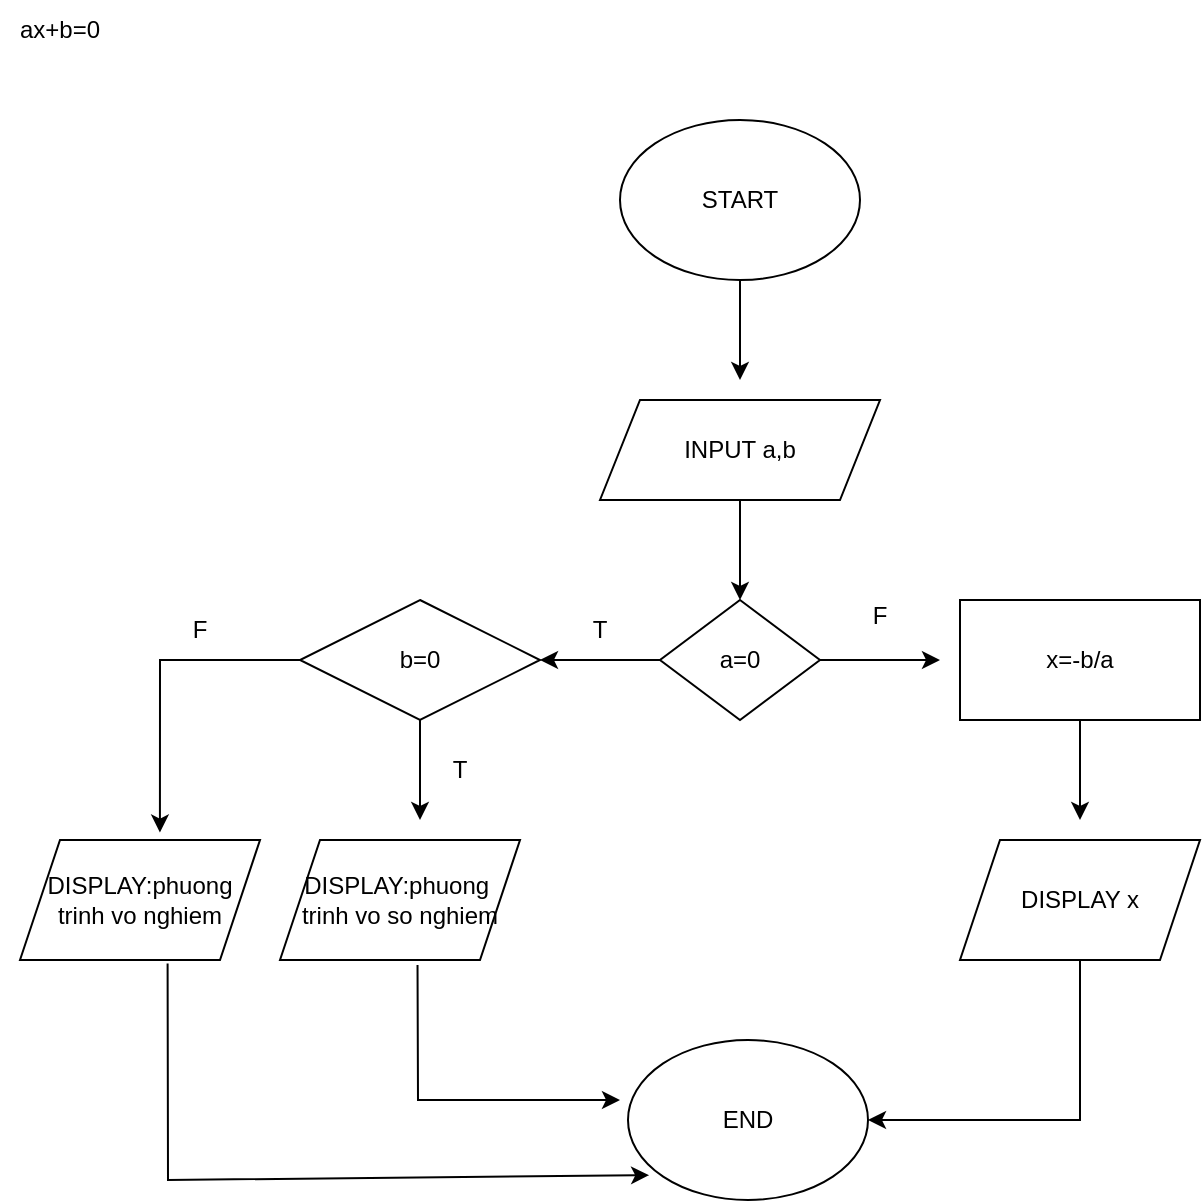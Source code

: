 <mxfile version="24.3.1" type="device">
  <diagram name="Trang-1" id="M_B03qFJv-36orA2CtsA">
    <mxGraphModel dx="1564" dy="695" grid="1" gridSize="10" guides="1" tooltips="1" connect="1" arrows="1" fold="1" page="1" pageScale="1" pageWidth="827" pageHeight="1169" math="0" shadow="0">
      <root>
        <mxCell id="0" />
        <mxCell id="1" parent="0" />
        <mxCell id="qAv36FI6M7mcLOQF0-my-1" value="START" style="ellipse;whiteSpace=wrap;html=1;" vertex="1" parent="1">
          <mxGeometry x="350" y="100" width="120" height="80" as="geometry" />
        </mxCell>
        <mxCell id="qAv36FI6M7mcLOQF0-my-2" value="ax+b=0" style="text;html=1;align=center;verticalAlign=middle;whiteSpace=wrap;rounded=0;" vertex="1" parent="1">
          <mxGeometry x="40" y="40" width="60" height="30" as="geometry" />
        </mxCell>
        <mxCell id="qAv36FI6M7mcLOQF0-my-3" value="" style="endArrow=classic;html=1;rounded=0;exitX=0.5;exitY=1;exitDx=0;exitDy=0;" edge="1" parent="1" source="qAv36FI6M7mcLOQF0-my-1">
          <mxGeometry width="50" height="50" relative="1" as="geometry">
            <mxPoint x="390" y="300" as="sourcePoint" />
            <mxPoint x="410" y="230" as="targetPoint" />
          </mxGeometry>
        </mxCell>
        <mxCell id="qAv36FI6M7mcLOQF0-my-6" style="edgeStyle=orthogonalEdgeStyle;rounded=0;orthogonalLoop=1;jettySize=auto;html=1;entryX=0.5;entryY=0;entryDx=0;entryDy=0;" edge="1" parent="1" source="qAv36FI6M7mcLOQF0-my-4" target="qAv36FI6M7mcLOQF0-my-7">
          <mxGeometry relative="1" as="geometry">
            <mxPoint x="410" y="340" as="targetPoint" />
          </mxGeometry>
        </mxCell>
        <mxCell id="qAv36FI6M7mcLOQF0-my-4" value="" style="shape=parallelogram;perimeter=parallelogramPerimeter;whiteSpace=wrap;html=1;fixedSize=1;" vertex="1" parent="1">
          <mxGeometry x="340" y="240" width="140" height="50" as="geometry" />
        </mxCell>
        <mxCell id="qAv36FI6M7mcLOQF0-my-5" value="INPUT a,b" style="text;html=1;align=center;verticalAlign=middle;whiteSpace=wrap;rounded=0;" vertex="1" parent="1">
          <mxGeometry x="380" y="250" width="60" height="30" as="geometry" />
        </mxCell>
        <mxCell id="qAv36FI6M7mcLOQF0-my-9" style="edgeStyle=orthogonalEdgeStyle;rounded=0;orthogonalLoop=1;jettySize=auto;html=1;" edge="1" parent="1" source="qAv36FI6M7mcLOQF0-my-7">
          <mxGeometry relative="1" as="geometry">
            <mxPoint x="510" y="370" as="targetPoint" />
          </mxGeometry>
        </mxCell>
        <mxCell id="qAv36FI6M7mcLOQF0-my-18" style="edgeStyle=orthogonalEdgeStyle;rounded=0;orthogonalLoop=1;jettySize=auto;html=1;" edge="1" parent="1" source="qAv36FI6M7mcLOQF0-my-7">
          <mxGeometry relative="1" as="geometry">
            <mxPoint x="310" y="370" as="targetPoint" />
          </mxGeometry>
        </mxCell>
        <mxCell id="qAv36FI6M7mcLOQF0-my-7" value="a=0" style="rhombus;whiteSpace=wrap;html=1;" vertex="1" parent="1">
          <mxGeometry x="370" y="340" width="80" height="60" as="geometry" />
        </mxCell>
        <mxCell id="qAv36FI6M7mcLOQF0-my-10" value="F&lt;div&gt;&lt;br&gt;&lt;/div&gt;" style="text;html=1;align=center;verticalAlign=middle;whiteSpace=wrap;rounded=0;" vertex="1" parent="1">
          <mxGeometry x="450" y="340" width="60" height="30" as="geometry" />
        </mxCell>
        <mxCell id="qAv36FI6M7mcLOQF0-my-15" style="edgeStyle=orthogonalEdgeStyle;rounded=0;orthogonalLoop=1;jettySize=auto;html=1;" edge="1" parent="1" source="qAv36FI6M7mcLOQF0-my-13">
          <mxGeometry relative="1" as="geometry">
            <mxPoint x="580" y="450" as="targetPoint" />
          </mxGeometry>
        </mxCell>
        <mxCell id="qAv36FI6M7mcLOQF0-my-13" value="x=-b/a" style="rounded=0;whiteSpace=wrap;html=1;" vertex="1" parent="1">
          <mxGeometry x="520" y="340" width="120" height="60" as="geometry" />
        </mxCell>
        <mxCell id="qAv36FI6M7mcLOQF0-my-16" value="DISPLAY x" style="shape=parallelogram;perimeter=parallelogramPerimeter;whiteSpace=wrap;html=1;fixedSize=1;" vertex="1" parent="1">
          <mxGeometry x="520" y="460" width="120" height="60" as="geometry" />
        </mxCell>
        <mxCell id="qAv36FI6M7mcLOQF0-my-19" value="T" style="text;html=1;align=center;verticalAlign=middle;whiteSpace=wrap;rounded=0;" vertex="1" parent="1">
          <mxGeometry x="310" y="340" width="60" height="30" as="geometry" />
        </mxCell>
        <mxCell id="qAv36FI6M7mcLOQF0-my-23" style="edgeStyle=orthogonalEdgeStyle;rounded=0;orthogonalLoop=1;jettySize=auto;html=1;" edge="1" parent="1" source="qAv36FI6M7mcLOQF0-my-20">
          <mxGeometry relative="1" as="geometry">
            <mxPoint x="250" y="450" as="targetPoint" />
          </mxGeometry>
        </mxCell>
        <mxCell id="qAv36FI6M7mcLOQF0-my-20" value="" style="rhombus;whiteSpace=wrap;html=1;" vertex="1" parent="1">
          <mxGeometry x="190" y="340" width="120" height="60" as="geometry" />
        </mxCell>
        <mxCell id="qAv36FI6M7mcLOQF0-my-22" value="b=0" style="text;html=1;align=center;verticalAlign=middle;whiteSpace=wrap;rounded=0;" vertex="1" parent="1">
          <mxGeometry x="220" y="355" width="60" height="30" as="geometry" />
        </mxCell>
        <mxCell id="qAv36FI6M7mcLOQF0-my-24" value="T" style="text;html=1;align=center;verticalAlign=middle;whiteSpace=wrap;rounded=0;" vertex="1" parent="1">
          <mxGeometry x="240" y="410" width="60" height="30" as="geometry" />
        </mxCell>
        <mxCell id="qAv36FI6M7mcLOQF0-my-25" value="DISPLAY:phuong&amp;nbsp;&lt;div&gt;trinh vo so nghiem&lt;/div&gt;" style="shape=parallelogram;perimeter=parallelogramPerimeter;whiteSpace=wrap;html=1;fixedSize=1;" vertex="1" parent="1">
          <mxGeometry x="180" y="460" width="120" height="60" as="geometry" />
        </mxCell>
        <mxCell id="qAv36FI6M7mcLOQF0-my-29" value="DISPLAY:phuong trinh vo nghiem" style="shape=parallelogram;perimeter=parallelogramPerimeter;whiteSpace=wrap;html=1;fixedSize=1;" vertex="1" parent="1">
          <mxGeometry x="50" y="460" width="120" height="60" as="geometry" />
        </mxCell>
        <mxCell id="qAv36FI6M7mcLOQF0-my-32" value="" style="endArrow=classic;html=1;rounded=0;exitX=0;exitY=0.5;exitDx=0;exitDy=0;entryX=0.583;entryY=-0.062;entryDx=0;entryDy=0;entryPerimeter=0;" edge="1" parent="1" source="qAv36FI6M7mcLOQF0-my-20" target="qAv36FI6M7mcLOQF0-my-29">
          <mxGeometry width="50" height="50" relative="1" as="geometry">
            <mxPoint x="90" y="410" as="sourcePoint" />
            <mxPoint x="130" y="430" as="targetPoint" />
            <Array as="points">
              <mxPoint x="120" y="370" />
            </Array>
          </mxGeometry>
        </mxCell>
        <mxCell id="qAv36FI6M7mcLOQF0-my-33" value="END" style="ellipse;whiteSpace=wrap;html=1;" vertex="1" parent="1">
          <mxGeometry x="354" y="560" width="120" height="80" as="geometry" />
        </mxCell>
        <mxCell id="qAv36FI6M7mcLOQF0-my-35" value="" style="endArrow=classic;html=1;rounded=0;exitX=0.573;exitY=1.041;exitDx=0;exitDy=0;exitPerimeter=0;" edge="1" parent="1" source="qAv36FI6M7mcLOQF0-my-25">
          <mxGeometry width="50" height="50" relative="1" as="geometry">
            <mxPoint x="250" y="650" as="sourcePoint" />
            <mxPoint x="350" y="590" as="targetPoint" />
            <Array as="points">
              <mxPoint x="249" y="590" />
            </Array>
          </mxGeometry>
        </mxCell>
        <mxCell id="qAv36FI6M7mcLOQF0-my-36" value="" style="endArrow=classic;html=1;rounded=0;exitX=0.615;exitY=1.029;exitDx=0;exitDy=0;exitPerimeter=0;entryX=0.088;entryY=0.845;entryDx=0;entryDy=0;entryPerimeter=0;" edge="1" parent="1" source="qAv36FI6M7mcLOQF0-my-29" target="qAv36FI6M7mcLOQF0-my-33">
          <mxGeometry width="50" height="50" relative="1" as="geometry">
            <mxPoint x="100" y="660" as="sourcePoint" />
            <mxPoint x="280" y="690" as="targetPoint" />
            <Array as="points">
              <mxPoint x="124" y="630" />
            </Array>
          </mxGeometry>
        </mxCell>
        <mxCell id="qAv36FI6M7mcLOQF0-my-37" value="" style="endArrow=classic;html=1;rounded=0;exitX=0.5;exitY=1;exitDx=0;exitDy=0;entryX=1;entryY=0.5;entryDx=0;entryDy=0;" edge="1" parent="1" source="qAv36FI6M7mcLOQF0-my-16" target="qAv36FI6M7mcLOQF0-my-33">
          <mxGeometry width="50" height="50" relative="1" as="geometry">
            <mxPoint x="474" y="650" as="sourcePoint" />
            <mxPoint x="544.711" y="600" as="targetPoint" />
            <Array as="points">
              <mxPoint x="580" y="600" />
            </Array>
          </mxGeometry>
        </mxCell>
        <mxCell id="qAv36FI6M7mcLOQF0-my-38" value="F" style="text;html=1;align=center;verticalAlign=middle;whiteSpace=wrap;rounded=0;" vertex="1" parent="1">
          <mxGeometry x="110" y="340" width="60" height="30" as="geometry" />
        </mxCell>
      </root>
    </mxGraphModel>
  </diagram>
</mxfile>
